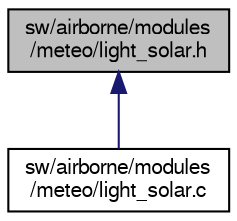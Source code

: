 digraph "sw/airborne/modules/meteo/light_solar.h"
{
  edge [fontname="FreeSans",fontsize="10",labelfontname="FreeSans",labelfontsize="10"];
  node [fontname="FreeSans",fontsize="10",shape=record];
  Node1 [label="sw/airborne/modules\l/meteo/light_solar.h",height=0.2,width=0.4,color="black", fillcolor="grey75", style="filled", fontcolor="black"];
  Node1 -> Node2 [dir="back",color="midnightblue",fontsize="10",style="solid",fontname="FreeSans"];
  Node2 [label="sw/airborne/modules\l/meteo/light_solar.c",height=0.2,width=0.4,color="black", fillcolor="white", style="filled",URL="$light__solar_8c.html",tooltip="University of Reading solar radiation sensor interface. "];
}
